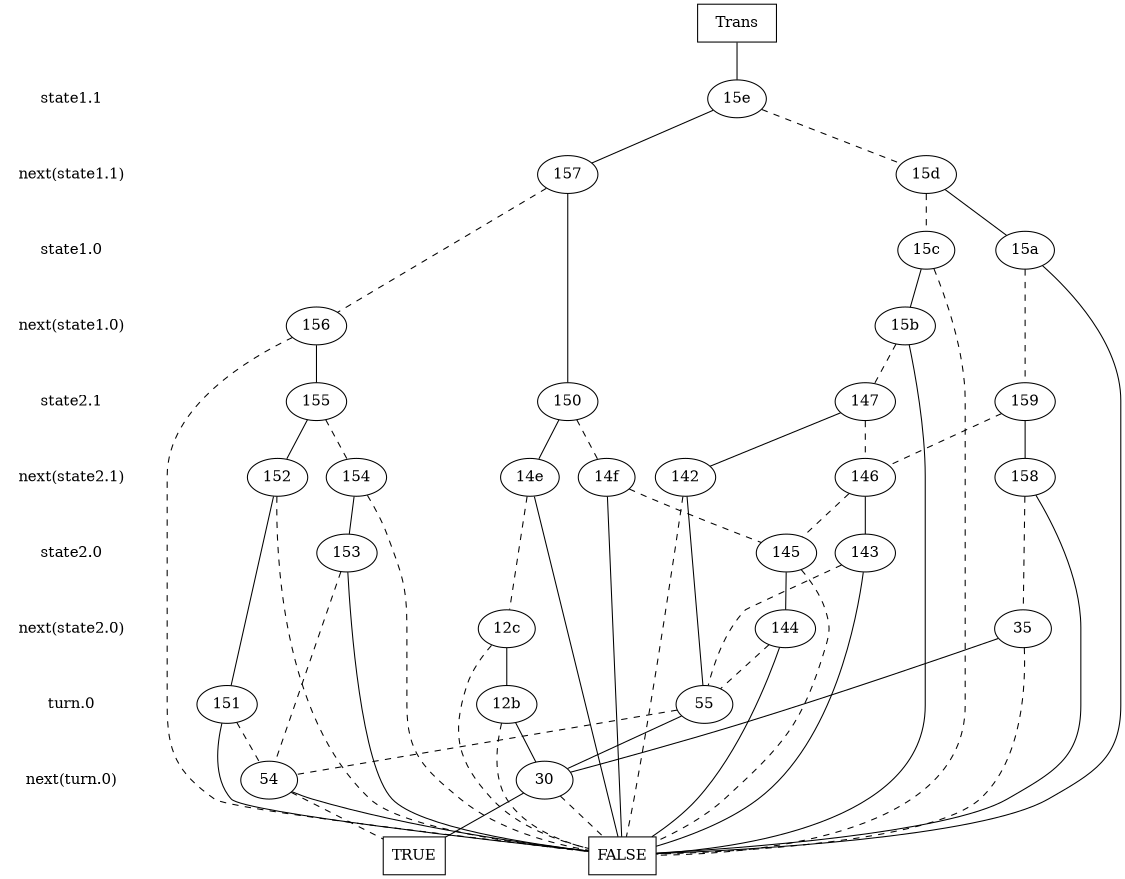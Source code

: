 digraph "DD" {
size = "7.5,10"
center = true;
edge [dir = none];
{ node [shape = plaintext];
  edge [style = invis];
  "CONST NODES" [style = invis];
" state1.1 " -> " next(state1.1) " -> " state1.0 " -> " next(state1.0) " -> " state2.1 " -> " next(state2.1) " -> " state2.0 " -> " next(state2.0) " -> " turn.0 " -> " next(turn.0) " -> "CONST NODES"; 
}
{ rank = same; node [shape = box]; edge [style = invis];
"  Trans  "; }
{ rank = same; " state1.1 ";
"15e";
}
{ rank = same; " next(state1.1) ";
"157";
"15d";
}
{ rank = same; " state1.0 ";
"15c";
"15a";
}
{ rank = same; " next(state1.0) ";
"15b";
"156";
}
{ rank = same; " state2.1 ";
"159";
"150";
"155";
"147";
}
{ rank = same; " next(state2.1) ";
"14f";
"152";
"154";
"14e";
"146";
"158";
"142";
}
{ rank = same; " state2.0 ";
"153";
"143";
"145";
}
{ rank = same; " next(state2.0) ";
"35";
"12c";
"144";
}
{ rank = same; " turn.0 ";
"12b";
"151";
"55";
}
{ rank = same; " next(turn.0) ";
"54";
"30";
}
{ rank = same; "CONST NODES";
{ node [shape = box]; "5" [label = "TRUE"];
"6" [label = "FALSE"];
}
}
"  Trans  " -> "15e" [style = solid];
"15e" -> "157";
"15e" -> "15d" [style = dashed];
"157" -> "150";
"157" -> "156" [style = dashed];
"15d" -> "15a";
"15d" -> "15c" [style = dashed];
"15c" -> "15b";
"15c" -> "6" [style = dashed];
"15a" -> "6";
"15a" -> "159" [style = dashed];
"15b" -> "6";
"15b" -> "147" [style = dashed];
"156" -> "155";
"156" -> "6" [style = dashed];
"159" -> "158";
"159" -> "146" [style = dashed];
"150" -> "14e";
"150" -> "14f" [style = dashed];
"155" -> "152";
"155" -> "154" [style = dashed];
"147" -> "142";
"147" -> "146" [style = dashed];
"14f" -> "6";
"14f" -> "145" [style = dashed];
"152" -> "151";
"152" -> "6" [style = dashed];
"154" -> "153";
"154" -> "6" [style = dashed];
"14e" -> "6";
"14e" -> "12c" [style = dashed];
"146" -> "143";
"146" -> "145" [style = dashed];
"158" -> "6";
"158" -> "35" [style = dashed];
"142" -> "55";
"142" -> "6" [style = dashed];
"153" -> "6";
"153" -> "54" [style = dashed];
"143" -> "6";
"143" -> "55" [style = dashed];
"145" -> "144";
"145" -> "6" [style = dashed];
"35" -> "30";
"35" -> "6" [style = dashed];
"12c" -> "12b";
"12c" -> "6" [style = dashed];
"144" -> "6";
"144" -> "55" [style = dashed];
"12b" -> "30";
"12b" -> "6" [style = dashed];
"151" -> "6";
"151" -> "54" [style = dashed];
"55" -> "30";
"55" -> "54" [style = dashed];
"54" -> "6";
"54" -> "5" [style = dashed];
"30" -> "5";
"30" -> "6" [style = dashed];
"5" [label = "TRUE"];
"6" [label = "FALSE"];
}
